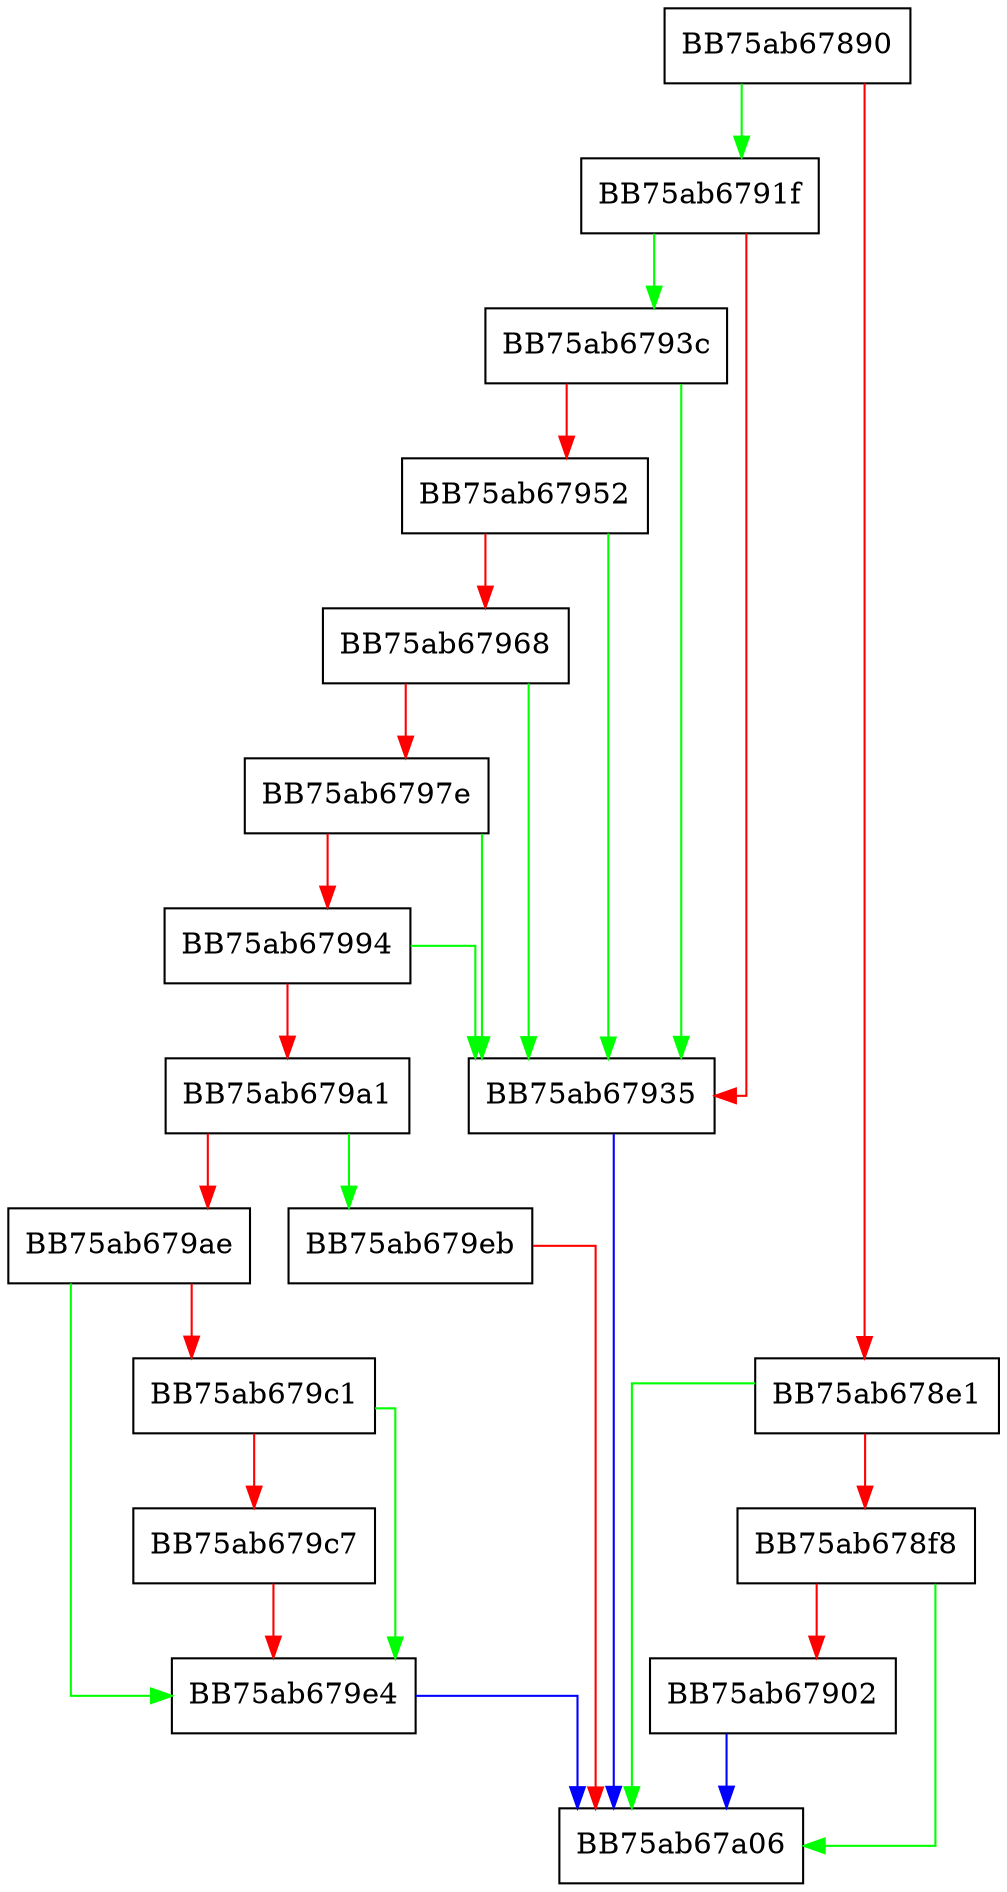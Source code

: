 digraph WriteSQLiteWithUpdate {
  node [shape="box"];
  graph [splines=ortho];
  BB75ab67890 -> BB75ab6791f [color="green"];
  BB75ab67890 -> BB75ab678e1 [color="red"];
  BB75ab678e1 -> BB75ab67a06 [color="green"];
  BB75ab678e1 -> BB75ab678f8 [color="red"];
  BB75ab678f8 -> BB75ab67a06 [color="green"];
  BB75ab678f8 -> BB75ab67902 [color="red"];
  BB75ab67902 -> BB75ab67a06 [color="blue"];
  BB75ab6791f -> BB75ab6793c [color="green"];
  BB75ab6791f -> BB75ab67935 [color="red"];
  BB75ab67935 -> BB75ab67a06 [color="blue"];
  BB75ab6793c -> BB75ab67935 [color="green"];
  BB75ab6793c -> BB75ab67952 [color="red"];
  BB75ab67952 -> BB75ab67935 [color="green"];
  BB75ab67952 -> BB75ab67968 [color="red"];
  BB75ab67968 -> BB75ab67935 [color="green"];
  BB75ab67968 -> BB75ab6797e [color="red"];
  BB75ab6797e -> BB75ab67935 [color="green"];
  BB75ab6797e -> BB75ab67994 [color="red"];
  BB75ab67994 -> BB75ab67935 [color="green"];
  BB75ab67994 -> BB75ab679a1 [color="red"];
  BB75ab679a1 -> BB75ab679eb [color="green"];
  BB75ab679a1 -> BB75ab679ae [color="red"];
  BB75ab679ae -> BB75ab679e4 [color="green"];
  BB75ab679ae -> BB75ab679c1 [color="red"];
  BB75ab679c1 -> BB75ab679e4 [color="green"];
  BB75ab679c1 -> BB75ab679c7 [color="red"];
  BB75ab679c7 -> BB75ab679e4 [color="red"];
  BB75ab679e4 -> BB75ab67a06 [color="blue"];
  BB75ab679eb -> BB75ab67a06 [color="red"];
}
